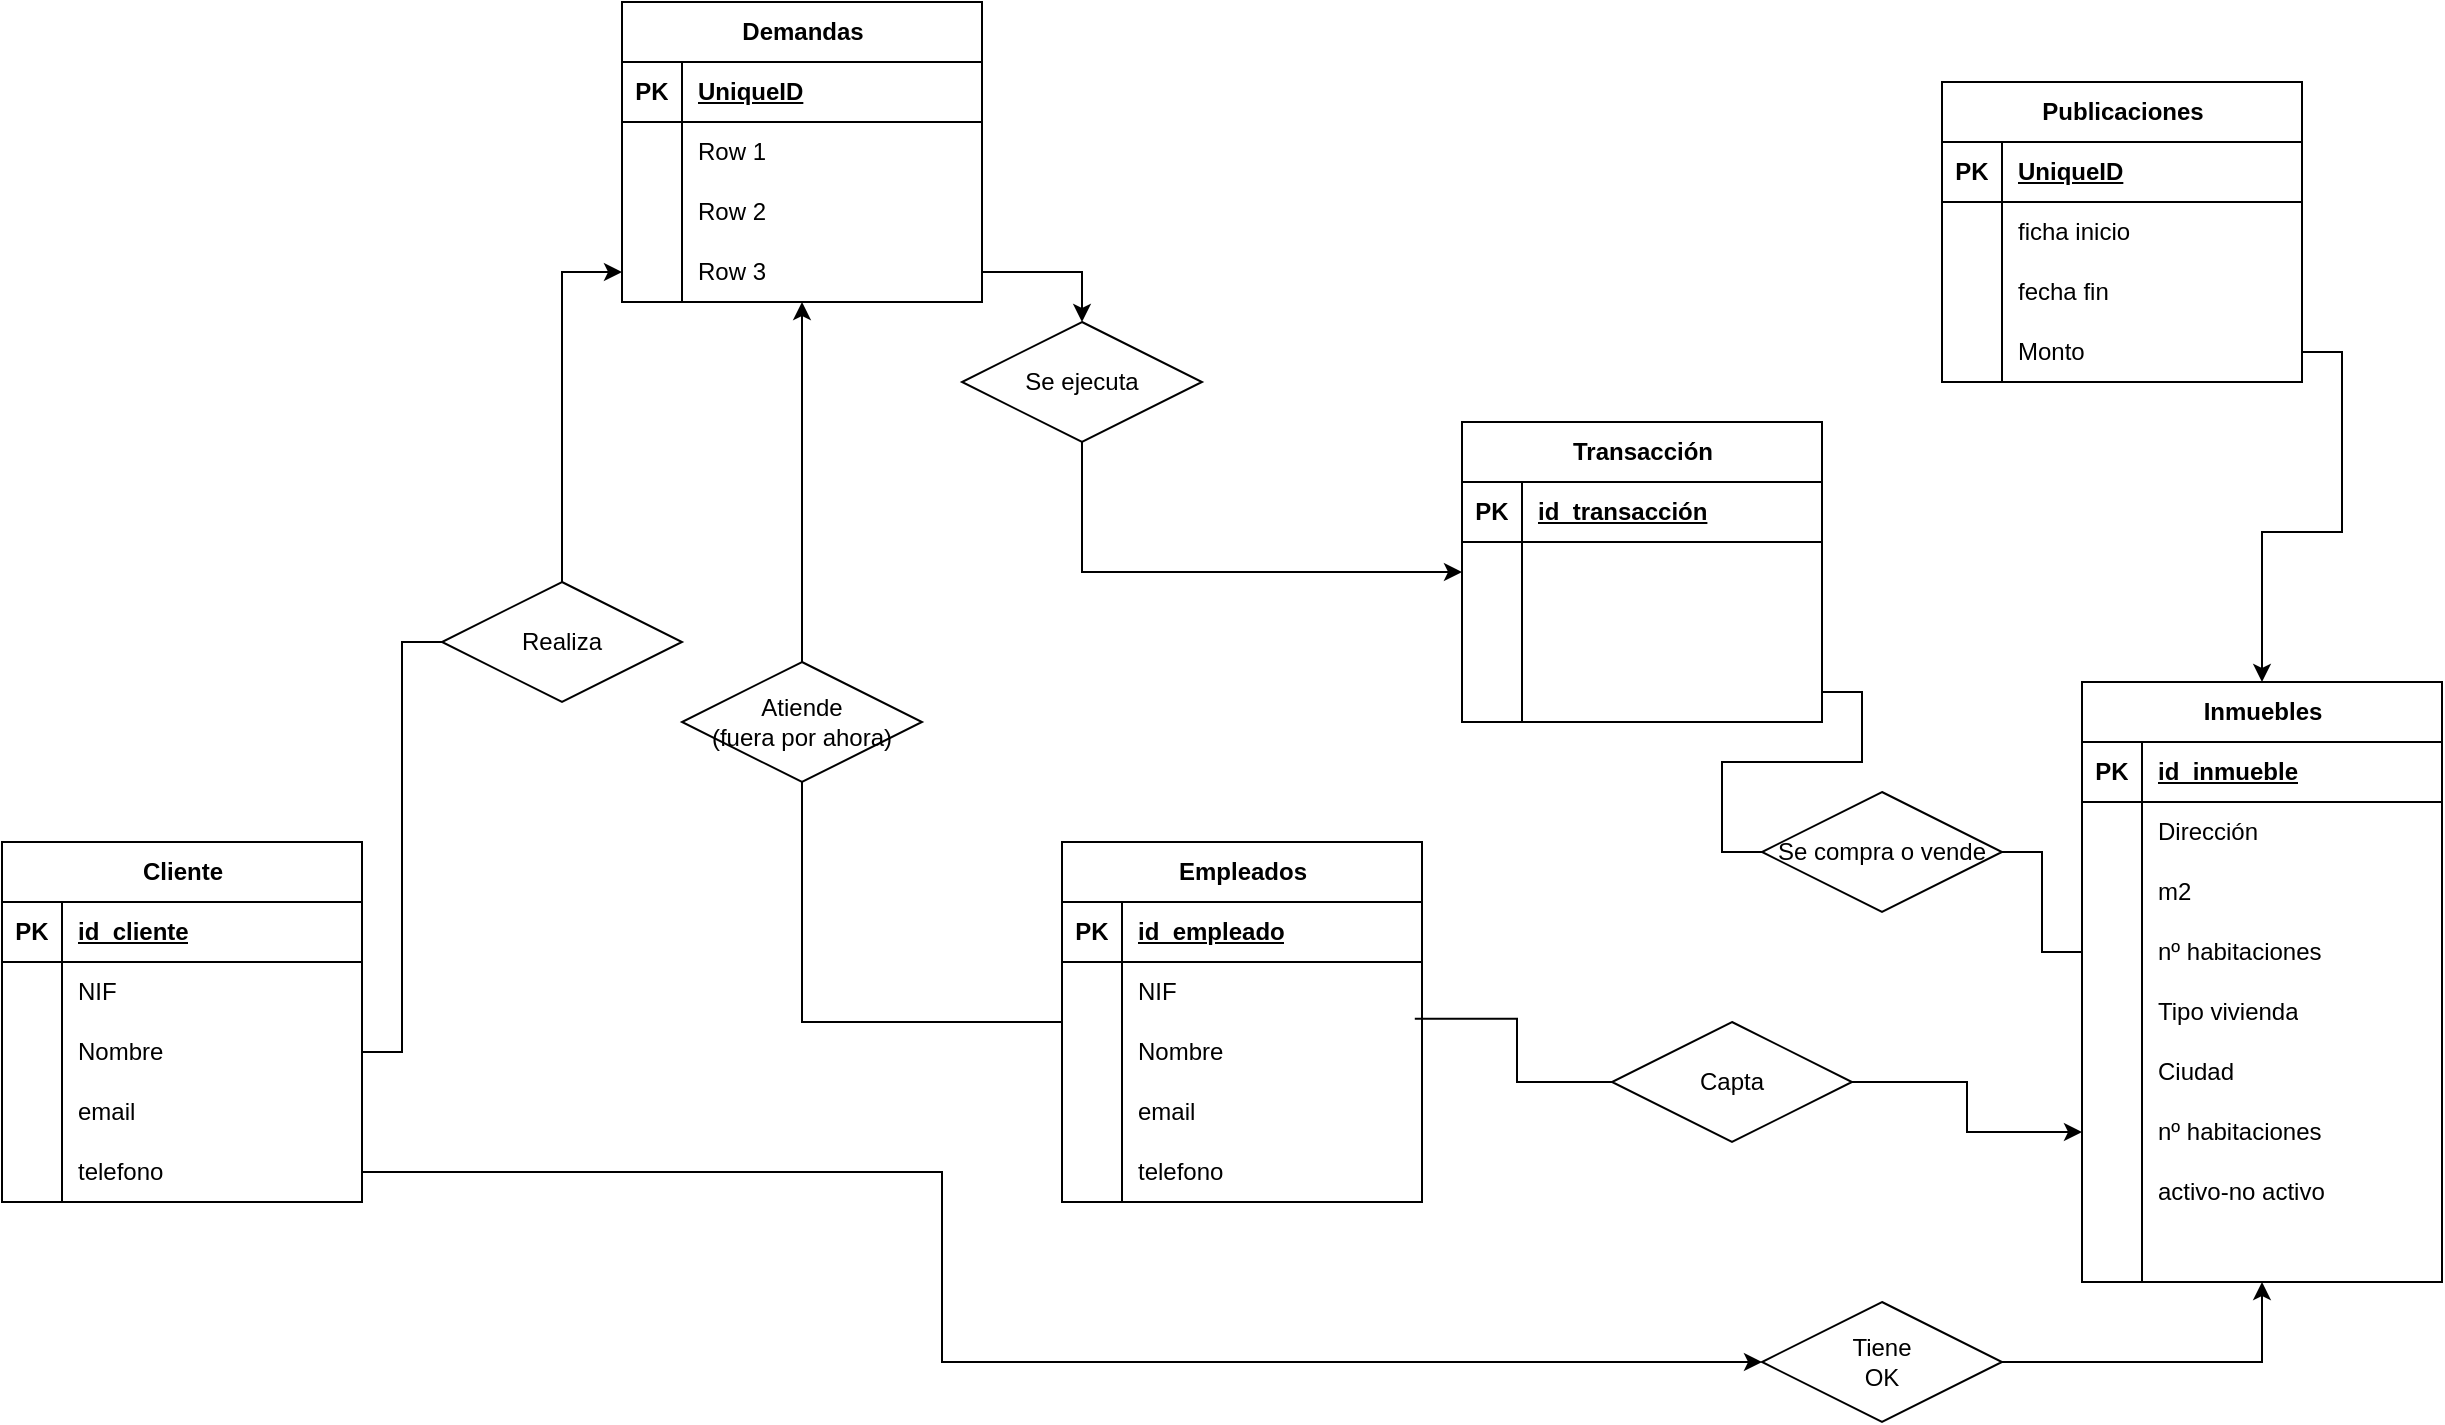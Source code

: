 <mxfile version="22.1.8" type="device">
  <diagram id="R2lEEEUBdFMjLlhIrx00" name="Page-1">
    <mxGraphModel dx="2350" dy="1909" grid="1" gridSize="10" guides="1" tooltips="1" connect="1" arrows="1" fold="1" page="1" pageScale="1" pageWidth="850" pageHeight="1100" math="0" shadow="0" extFonts="Permanent Marker^https://fonts.googleapis.com/css?family=Permanent+Marker">
      <root>
        <mxCell id="0" />
        <mxCell id="1" parent="0" />
        <mxCell id="Mv4n6Rl_qBrYJhdBC8Sk-6" value="Cliente" style="shape=table;startSize=30;container=1;collapsible=1;childLayout=tableLayout;fixedRows=1;rowLines=0;fontStyle=1;align=center;resizeLast=1;html=1;" parent="1" vertex="1">
          <mxGeometry x="-380" y="170" width="180" height="180" as="geometry" />
        </mxCell>
        <mxCell id="Mv4n6Rl_qBrYJhdBC8Sk-7" value="" style="shape=tableRow;horizontal=0;startSize=0;swimlaneHead=0;swimlaneBody=0;fillColor=none;collapsible=0;dropTarget=0;points=[[0,0.5],[1,0.5]];portConstraint=eastwest;top=0;left=0;right=0;bottom=1;" parent="Mv4n6Rl_qBrYJhdBC8Sk-6" vertex="1">
          <mxGeometry y="30" width="180" height="30" as="geometry" />
        </mxCell>
        <mxCell id="Mv4n6Rl_qBrYJhdBC8Sk-8" value="PK" style="shape=partialRectangle;connectable=0;fillColor=none;top=0;left=0;bottom=0;right=0;fontStyle=1;overflow=hidden;whiteSpace=wrap;html=1;" parent="Mv4n6Rl_qBrYJhdBC8Sk-7" vertex="1">
          <mxGeometry width="30" height="30" as="geometry">
            <mxRectangle width="30" height="30" as="alternateBounds" />
          </mxGeometry>
        </mxCell>
        <mxCell id="Mv4n6Rl_qBrYJhdBC8Sk-9" value="id_cliente" style="shape=partialRectangle;connectable=0;fillColor=none;top=0;left=0;bottom=0;right=0;align=left;spacingLeft=6;fontStyle=5;overflow=hidden;whiteSpace=wrap;html=1;" parent="Mv4n6Rl_qBrYJhdBC8Sk-7" vertex="1">
          <mxGeometry x="30" width="150" height="30" as="geometry">
            <mxRectangle width="150" height="30" as="alternateBounds" />
          </mxGeometry>
        </mxCell>
        <mxCell id="Mv4n6Rl_qBrYJhdBC8Sk-10" value="" style="shape=tableRow;horizontal=0;startSize=0;swimlaneHead=0;swimlaneBody=0;fillColor=none;collapsible=0;dropTarget=0;points=[[0,0.5],[1,0.5]];portConstraint=eastwest;top=0;left=0;right=0;bottom=0;" parent="Mv4n6Rl_qBrYJhdBC8Sk-6" vertex="1">
          <mxGeometry y="60" width="180" height="30" as="geometry" />
        </mxCell>
        <mxCell id="Mv4n6Rl_qBrYJhdBC8Sk-11" value="" style="shape=partialRectangle;connectable=0;fillColor=none;top=0;left=0;bottom=0;right=0;editable=1;overflow=hidden;whiteSpace=wrap;html=1;" parent="Mv4n6Rl_qBrYJhdBC8Sk-10" vertex="1">
          <mxGeometry width="30" height="30" as="geometry">
            <mxRectangle width="30" height="30" as="alternateBounds" />
          </mxGeometry>
        </mxCell>
        <mxCell id="Mv4n6Rl_qBrYJhdBC8Sk-12" value="NIF" style="shape=partialRectangle;connectable=0;fillColor=none;top=0;left=0;bottom=0;right=0;align=left;spacingLeft=6;overflow=hidden;whiteSpace=wrap;html=1;" parent="Mv4n6Rl_qBrYJhdBC8Sk-10" vertex="1">
          <mxGeometry x="30" width="150" height="30" as="geometry">
            <mxRectangle width="150" height="30" as="alternateBounds" />
          </mxGeometry>
        </mxCell>
        <mxCell id="Mv4n6Rl_qBrYJhdBC8Sk-13" value="" style="shape=tableRow;horizontal=0;startSize=0;swimlaneHead=0;swimlaneBody=0;fillColor=none;collapsible=0;dropTarget=0;points=[[0,0.5],[1,0.5]];portConstraint=eastwest;top=0;left=0;right=0;bottom=0;" parent="Mv4n6Rl_qBrYJhdBC8Sk-6" vertex="1">
          <mxGeometry y="90" width="180" height="30" as="geometry" />
        </mxCell>
        <mxCell id="Mv4n6Rl_qBrYJhdBC8Sk-14" value="" style="shape=partialRectangle;connectable=0;fillColor=none;top=0;left=0;bottom=0;right=0;editable=1;overflow=hidden;whiteSpace=wrap;html=1;" parent="Mv4n6Rl_qBrYJhdBC8Sk-13" vertex="1">
          <mxGeometry width="30" height="30" as="geometry">
            <mxRectangle width="30" height="30" as="alternateBounds" />
          </mxGeometry>
        </mxCell>
        <mxCell id="Mv4n6Rl_qBrYJhdBC8Sk-15" value="Nombre" style="shape=partialRectangle;connectable=0;fillColor=none;top=0;left=0;bottom=0;right=0;align=left;spacingLeft=6;overflow=hidden;whiteSpace=wrap;html=1;" parent="Mv4n6Rl_qBrYJhdBC8Sk-13" vertex="1">
          <mxGeometry x="30" width="150" height="30" as="geometry">
            <mxRectangle width="150" height="30" as="alternateBounds" />
          </mxGeometry>
        </mxCell>
        <mxCell id="Mv4n6Rl_qBrYJhdBC8Sk-16" value="" style="shape=tableRow;horizontal=0;startSize=0;swimlaneHead=0;swimlaneBody=0;fillColor=none;collapsible=0;dropTarget=0;points=[[0,0.5],[1,0.5]];portConstraint=eastwest;top=0;left=0;right=0;bottom=0;" parent="Mv4n6Rl_qBrYJhdBC8Sk-6" vertex="1">
          <mxGeometry y="120" width="180" height="30" as="geometry" />
        </mxCell>
        <mxCell id="Mv4n6Rl_qBrYJhdBC8Sk-17" value="" style="shape=partialRectangle;connectable=0;fillColor=none;top=0;left=0;bottom=0;right=0;editable=1;overflow=hidden;whiteSpace=wrap;html=1;" parent="Mv4n6Rl_qBrYJhdBC8Sk-16" vertex="1">
          <mxGeometry width="30" height="30" as="geometry">
            <mxRectangle width="30" height="30" as="alternateBounds" />
          </mxGeometry>
        </mxCell>
        <mxCell id="Mv4n6Rl_qBrYJhdBC8Sk-18" value="email" style="shape=partialRectangle;connectable=0;fillColor=none;top=0;left=0;bottom=0;right=0;align=left;spacingLeft=6;overflow=hidden;whiteSpace=wrap;html=1;" parent="Mv4n6Rl_qBrYJhdBC8Sk-16" vertex="1">
          <mxGeometry x="30" width="150" height="30" as="geometry">
            <mxRectangle width="150" height="30" as="alternateBounds" />
          </mxGeometry>
        </mxCell>
        <mxCell id="Mv4n6Rl_qBrYJhdBC8Sk-67" value="" style="shape=tableRow;horizontal=0;startSize=0;swimlaneHead=0;swimlaneBody=0;fillColor=none;collapsible=0;dropTarget=0;points=[[0,0.5],[1,0.5]];portConstraint=eastwest;top=0;left=0;right=0;bottom=0;" parent="Mv4n6Rl_qBrYJhdBC8Sk-6" vertex="1">
          <mxGeometry y="150" width="180" height="30" as="geometry" />
        </mxCell>
        <mxCell id="Mv4n6Rl_qBrYJhdBC8Sk-68" value="" style="shape=partialRectangle;connectable=0;fillColor=none;top=0;left=0;bottom=0;right=0;editable=1;overflow=hidden;whiteSpace=wrap;html=1;" parent="Mv4n6Rl_qBrYJhdBC8Sk-67" vertex="1">
          <mxGeometry width="30" height="30" as="geometry">
            <mxRectangle width="30" height="30" as="alternateBounds" />
          </mxGeometry>
        </mxCell>
        <mxCell id="Mv4n6Rl_qBrYJhdBC8Sk-69" value="telefono" style="shape=partialRectangle;connectable=0;fillColor=none;top=0;left=0;bottom=0;right=0;align=left;spacingLeft=6;overflow=hidden;whiteSpace=wrap;html=1;" parent="Mv4n6Rl_qBrYJhdBC8Sk-67" vertex="1">
          <mxGeometry x="30" width="150" height="30" as="geometry">
            <mxRectangle width="150" height="30" as="alternateBounds" />
          </mxGeometry>
        </mxCell>
        <mxCell id="Mv4n6Rl_qBrYJhdBC8Sk-19" value="Inmuebles" style="shape=table;startSize=30;container=1;collapsible=1;childLayout=tableLayout;fixedRows=1;rowLines=0;fontStyle=1;align=center;resizeLast=1;html=1;" parent="1" vertex="1">
          <mxGeometry x="660" y="90" width="180" height="300" as="geometry" />
        </mxCell>
        <mxCell id="Mv4n6Rl_qBrYJhdBC8Sk-20" value="" style="shape=tableRow;horizontal=0;startSize=0;swimlaneHead=0;swimlaneBody=0;fillColor=none;collapsible=0;dropTarget=0;points=[[0,0.5],[1,0.5]];portConstraint=eastwest;top=0;left=0;right=0;bottom=1;" parent="Mv4n6Rl_qBrYJhdBC8Sk-19" vertex="1">
          <mxGeometry y="30" width="180" height="30" as="geometry" />
        </mxCell>
        <mxCell id="Mv4n6Rl_qBrYJhdBC8Sk-21" value="PK" style="shape=partialRectangle;connectable=0;fillColor=none;top=0;left=0;bottom=0;right=0;fontStyle=1;overflow=hidden;whiteSpace=wrap;html=1;" parent="Mv4n6Rl_qBrYJhdBC8Sk-20" vertex="1">
          <mxGeometry width="30" height="30" as="geometry">
            <mxRectangle width="30" height="30" as="alternateBounds" />
          </mxGeometry>
        </mxCell>
        <mxCell id="Mv4n6Rl_qBrYJhdBC8Sk-22" value="id_inmueble" style="shape=partialRectangle;connectable=0;fillColor=none;top=0;left=0;bottom=0;right=0;align=left;spacingLeft=6;fontStyle=5;overflow=hidden;whiteSpace=wrap;html=1;" parent="Mv4n6Rl_qBrYJhdBC8Sk-20" vertex="1">
          <mxGeometry x="30" width="150" height="30" as="geometry">
            <mxRectangle width="150" height="30" as="alternateBounds" />
          </mxGeometry>
        </mxCell>
        <mxCell id="Mv4n6Rl_qBrYJhdBC8Sk-23" value="" style="shape=tableRow;horizontal=0;startSize=0;swimlaneHead=0;swimlaneBody=0;fillColor=none;collapsible=0;dropTarget=0;points=[[0,0.5],[1,0.5]];portConstraint=eastwest;top=0;left=0;right=0;bottom=0;" parent="Mv4n6Rl_qBrYJhdBC8Sk-19" vertex="1">
          <mxGeometry y="60" width="180" height="30" as="geometry" />
        </mxCell>
        <mxCell id="Mv4n6Rl_qBrYJhdBC8Sk-24" value="" style="shape=partialRectangle;connectable=0;fillColor=none;top=0;left=0;bottom=0;right=0;editable=1;overflow=hidden;whiteSpace=wrap;html=1;" parent="Mv4n6Rl_qBrYJhdBC8Sk-23" vertex="1">
          <mxGeometry width="30" height="30" as="geometry">
            <mxRectangle width="30" height="30" as="alternateBounds" />
          </mxGeometry>
        </mxCell>
        <mxCell id="Mv4n6Rl_qBrYJhdBC8Sk-25" value="Dirección" style="shape=partialRectangle;connectable=0;fillColor=none;top=0;left=0;bottom=0;right=0;align=left;spacingLeft=6;overflow=hidden;whiteSpace=wrap;html=1;" parent="Mv4n6Rl_qBrYJhdBC8Sk-23" vertex="1">
          <mxGeometry x="30" width="150" height="30" as="geometry">
            <mxRectangle width="150" height="30" as="alternateBounds" />
          </mxGeometry>
        </mxCell>
        <mxCell id="Mv4n6Rl_qBrYJhdBC8Sk-26" value="" style="shape=tableRow;horizontal=0;startSize=0;swimlaneHead=0;swimlaneBody=0;fillColor=none;collapsible=0;dropTarget=0;points=[[0,0.5],[1,0.5]];portConstraint=eastwest;top=0;left=0;right=0;bottom=0;" parent="Mv4n6Rl_qBrYJhdBC8Sk-19" vertex="1">
          <mxGeometry y="90" width="180" height="30" as="geometry" />
        </mxCell>
        <mxCell id="Mv4n6Rl_qBrYJhdBC8Sk-27" value="" style="shape=partialRectangle;connectable=0;fillColor=none;top=0;left=0;bottom=0;right=0;editable=1;overflow=hidden;whiteSpace=wrap;html=1;" parent="Mv4n6Rl_qBrYJhdBC8Sk-26" vertex="1">
          <mxGeometry width="30" height="30" as="geometry">
            <mxRectangle width="30" height="30" as="alternateBounds" />
          </mxGeometry>
        </mxCell>
        <mxCell id="Mv4n6Rl_qBrYJhdBC8Sk-28" value="m2" style="shape=partialRectangle;connectable=0;fillColor=none;top=0;left=0;bottom=0;right=0;align=left;spacingLeft=6;overflow=hidden;whiteSpace=wrap;html=1;" parent="Mv4n6Rl_qBrYJhdBC8Sk-26" vertex="1">
          <mxGeometry x="30" width="150" height="30" as="geometry">
            <mxRectangle width="150" height="30" as="alternateBounds" />
          </mxGeometry>
        </mxCell>
        <mxCell id="Mv4n6Rl_qBrYJhdBC8Sk-29" value="" style="shape=tableRow;horizontal=0;startSize=0;swimlaneHead=0;swimlaneBody=0;fillColor=none;collapsible=0;dropTarget=0;points=[[0,0.5],[1,0.5]];portConstraint=eastwest;top=0;left=0;right=0;bottom=0;" parent="Mv4n6Rl_qBrYJhdBC8Sk-19" vertex="1">
          <mxGeometry y="120" width="180" height="30" as="geometry" />
        </mxCell>
        <mxCell id="Mv4n6Rl_qBrYJhdBC8Sk-30" value="" style="shape=partialRectangle;connectable=0;fillColor=none;top=0;left=0;bottom=0;right=0;editable=1;overflow=hidden;whiteSpace=wrap;html=1;" parent="Mv4n6Rl_qBrYJhdBC8Sk-29" vertex="1">
          <mxGeometry width="30" height="30" as="geometry">
            <mxRectangle width="30" height="30" as="alternateBounds" />
          </mxGeometry>
        </mxCell>
        <mxCell id="Mv4n6Rl_qBrYJhdBC8Sk-31" value="nº habitaciones" style="shape=partialRectangle;connectable=0;fillColor=none;top=0;left=0;bottom=0;right=0;align=left;spacingLeft=6;overflow=hidden;whiteSpace=wrap;html=1;" parent="Mv4n6Rl_qBrYJhdBC8Sk-29" vertex="1">
          <mxGeometry x="30" width="150" height="30" as="geometry">
            <mxRectangle width="150" height="30" as="alternateBounds" />
          </mxGeometry>
        </mxCell>
        <mxCell id="Mv4n6Rl_qBrYJhdBC8Sk-166" value="" style="shape=tableRow;horizontal=0;startSize=0;swimlaneHead=0;swimlaneBody=0;fillColor=none;collapsible=0;dropTarget=0;points=[[0,0.5],[1,0.5]];portConstraint=eastwest;top=0;left=0;right=0;bottom=0;" parent="Mv4n6Rl_qBrYJhdBC8Sk-19" vertex="1">
          <mxGeometry y="150" width="180" height="30" as="geometry" />
        </mxCell>
        <mxCell id="Mv4n6Rl_qBrYJhdBC8Sk-167" value="" style="shape=partialRectangle;connectable=0;fillColor=none;top=0;left=0;bottom=0;right=0;editable=1;overflow=hidden;whiteSpace=wrap;html=1;" parent="Mv4n6Rl_qBrYJhdBC8Sk-166" vertex="1">
          <mxGeometry width="30" height="30" as="geometry">
            <mxRectangle width="30" height="30" as="alternateBounds" />
          </mxGeometry>
        </mxCell>
        <mxCell id="Mv4n6Rl_qBrYJhdBC8Sk-168" value="Tipo vivienda" style="shape=partialRectangle;connectable=0;fillColor=none;top=0;left=0;bottom=0;right=0;align=left;spacingLeft=6;overflow=hidden;whiteSpace=wrap;html=1;" parent="Mv4n6Rl_qBrYJhdBC8Sk-166" vertex="1">
          <mxGeometry x="30" width="150" height="30" as="geometry">
            <mxRectangle width="150" height="30" as="alternateBounds" />
          </mxGeometry>
        </mxCell>
        <mxCell id="Mv4n6Rl_qBrYJhdBC8Sk-169" value="" style="shape=tableRow;horizontal=0;startSize=0;swimlaneHead=0;swimlaneBody=0;fillColor=none;collapsible=0;dropTarget=0;points=[[0,0.5],[1,0.5]];portConstraint=eastwest;top=0;left=0;right=0;bottom=0;" parent="Mv4n6Rl_qBrYJhdBC8Sk-19" vertex="1">
          <mxGeometry y="180" width="180" height="30" as="geometry" />
        </mxCell>
        <mxCell id="Mv4n6Rl_qBrYJhdBC8Sk-170" value="" style="shape=partialRectangle;connectable=0;fillColor=none;top=0;left=0;bottom=0;right=0;editable=1;overflow=hidden;whiteSpace=wrap;html=1;" parent="Mv4n6Rl_qBrYJhdBC8Sk-169" vertex="1">
          <mxGeometry width="30" height="30" as="geometry">
            <mxRectangle width="30" height="30" as="alternateBounds" />
          </mxGeometry>
        </mxCell>
        <mxCell id="Mv4n6Rl_qBrYJhdBC8Sk-171" value="Ciudad" style="shape=partialRectangle;connectable=0;fillColor=none;top=0;left=0;bottom=0;right=0;align=left;spacingLeft=6;overflow=hidden;whiteSpace=wrap;html=1;" parent="Mv4n6Rl_qBrYJhdBC8Sk-169" vertex="1">
          <mxGeometry x="30" width="150" height="30" as="geometry">
            <mxRectangle width="150" height="30" as="alternateBounds" />
          </mxGeometry>
        </mxCell>
        <mxCell id="Mv4n6Rl_qBrYJhdBC8Sk-172" value="" style="shape=tableRow;horizontal=0;startSize=0;swimlaneHead=0;swimlaneBody=0;fillColor=none;collapsible=0;dropTarget=0;points=[[0,0.5],[1,0.5]];portConstraint=eastwest;top=0;left=0;right=0;bottom=0;" parent="Mv4n6Rl_qBrYJhdBC8Sk-19" vertex="1">
          <mxGeometry y="210" width="180" height="30" as="geometry" />
        </mxCell>
        <mxCell id="Mv4n6Rl_qBrYJhdBC8Sk-173" value="" style="shape=partialRectangle;connectable=0;fillColor=none;top=0;left=0;bottom=0;right=0;editable=1;overflow=hidden;whiteSpace=wrap;html=1;" parent="Mv4n6Rl_qBrYJhdBC8Sk-172" vertex="1">
          <mxGeometry width="30" height="30" as="geometry">
            <mxRectangle width="30" height="30" as="alternateBounds" />
          </mxGeometry>
        </mxCell>
        <mxCell id="Mv4n6Rl_qBrYJhdBC8Sk-174" value="nº habitaciones" style="shape=partialRectangle;connectable=0;fillColor=none;top=0;left=0;bottom=0;right=0;align=left;spacingLeft=6;overflow=hidden;whiteSpace=wrap;html=1;" parent="Mv4n6Rl_qBrYJhdBC8Sk-172" vertex="1">
          <mxGeometry x="30" width="150" height="30" as="geometry">
            <mxRectangle width="150" height="30" as="alternateBounds" />
          </mxGeometry>
        </mxCell>
        <mxCell id="Mv4n6Rl_qBrYJhdBC8Sk-175" value="" style="shape=tableRow;horizontal=0;startSize=0;swimlaneHead=0;swimlaneBody=0;fillColor=none;collapsible=0;dropTarget=0;points=[[0,0.5],[1,0.5]];portConstraint=eastwest;top=0;left=0;right=0;bottom=0;" parent="Mv4n6Rl_qBrYJhdBC8Sk-19" vertex="1">
          <mxGeometry y="240" width="180" height="30" as="geometry" />
        </mxCell>
        <mxCell id="Mv4n6Rl_qBrYJhdBC8Sk-176" value="" style="shape=partialRectangle;connectable=0;fillColor=none;top=0;left=0;bottom=0;right=0;editable=1;overflow=hidden;whiteSpace=wrap;html=1;" parent="Mv4n6Rl_qBrYJhdBC8Sk-175" vertex="1">
          <mxGeometry width="30" height="30" as="geometry">
            <mxRectangle width="30" height="30" as="alternateBounds" />
          </mxGeometry>
        </mxCell>
        <mxCell id="Mv4n6Rl_qBrYJhdBC8Sk-177" value="activo-no activo" style="shape=partialRectangle;connectable=0;fillColor=none;top=0;left=0;bottom=0;right=0;align=left;spacingLeft=6;overflow=hidden;whiteSpace=wrap;html=1;" parent="Mv4n6Rl_qBrYJhdBC8Sk-175" vertex="1">
          <mxGeometry x="30" width="150" height="30" as="geometry">
            <mxRectangle width="150" height="30" as="alternateBounds" />
          </mxGeometry>
        </mxCell>
        <mxCell id="Mv4n6Rl_qBrYJhdBC8Sk-178" value="" style="shape=tableRow;horizontal=0;startSize=0;swimlaneHead=0;swimlaneBody=0;fillColor=none;collapsible=0;dropTarget=0;points=[[0,0.5],[1,0.5]];portConstraint=eastwest;top=0;left=0;right=0;bottom=0;" parent="Mv4n6Rl_qBrYJhdBC8Sk-19" vertex="1">
          <mxGeometry y="270" width="180" height="30" as="geometry" />
        </mxCell>
        <mxCell id="Mv4n6Rl_qBrYJhdBC8Sk-179" value="" style="shape=partialRectangle;connectable=0;fillColor=none;top=0;left=0;bottom=0;right=0;editable=1;overflow=hidden;whiteSpace=wrap;html=1;" parent="Mv4n6Rl_qBrYJhdBC8Sk-178" vertex="1">
          <mxGeometry width="30" height="30" as="geometry">
            <mxRectangle width="30" height="30" as="alternateBounds" />
          </mxGeometry>
        </mxCell>
        <mxCell id="Mv4n6Rl_qBrYJhdBC8Sk-180" value="" style="shape=partialRectangle;connectable=0;fillColor=none;top=0;left=0;bottom=0;right=0;align=left;spacingLeft=6;overflow=hidden;whiteSpace=wrap;html=1;" parent="Mv4n6Rl_qBrYJhdBC8Sk-178" vertex="1">
          <mxGeometry x="30" width="150" height="30" as="geometry">
            <mxRectangle width="150" height="30" as="alternateBounds" />
          </mxGeometry>
        </mxCell>
        <mxCell id="VJwlIWj3TgSPqvQO2JmT-35" style="edgeStyle=orthogonalEdgeStyle;rounded=0;orthogonalLoop=1;jettySize=auto;html=1;" edge="1" parent="1" source="VJwlIWj3TgSPqvQO2JmT-36" target="VJwlIWj3TgSPqvQO2JmT-13">
          <mxGeometry relative="1" as="geometry" />
        </mxCell>
        <mxCell id="Mv4n6Rl_qBrYJhdBC8Sk-33" value="Empleados" style="shape=table;startSize=30;container=1;collapsible=1;childLayout=tableLayout;fixedRows=1;rowLines=0;fontStyle=1;align=center;resizeLast=1;html=1;" parent="1" vertex="1">
          <mxGeometry x="150" y="170" width="180" height="180" as="geometry" />
        </mxCell>
        <mxCell id="Mv4n6Rl_qBrYJhdBC8Sk-34" value="" style="shape=tableRow;horizontal=0;startSize=0;swimlaneHead=0;swimlaneBody=0;fillColor=none;collapsible=0;dropTarget=0;points=[[0,0.5],[1,0.5]];portConstraint=eastwest;top=0;left=0;right=0;bottom=1;" parent="Mv4n6Rl_qBrYJhdBC8Sk-33" vertex="1">
          <mxGeometry y="30" width="180" height="30" as="geometry" />
        </mxCell>
        <mxCell id="Mv4n6Rl_qBrYJhdBC8Sk-35" value="PK" style="shape=partialRectangle;connectable=0;fillColor=none;top=0;left=0;bottom=0;right=0;fontStyle=1;overflow=hidden;whiteSpace=wrap;html=1;" parent="Mv4n6Rl_qBrYJhdBC8Sk-34" vertex="1">
          <mxGeometry width="30" height="30" as="geometry">
            <mxRectangle width="30" height="30" as="alternateBounds" />
          </mxGeometry>
        </mxCell>
        <mxCell id="Mv4n6Rl_qBrYJhdBC8Sk-36" value="id_empleado" style="shape=partialRectangle;connectable=0;fillColor=none;top=0;left=0;bottom=0;right=0;align=left;spacingLeft=6;fontStyle=5;overflow=hidden;whiteSpace=wrap;html=1;" parent="Mv4n6Rl_qBrYJhdBC8Sk-34" vertex="1">
          <mxGeometry x="30" width="150" height="30" as="geometry">
            <mxRectangle width="150" height="30" as="alternateBounds" />
          </mxGeometry>
        </mxCell>
        <mxCell id="Mv4n6Rl_qBrYJhdBC8Sk-37" value="" style="shape=tableRow;horizontal=0;startSize=0;swimlaneHead=0;swimlaneBody=0;fillColor=none;collapsible=0;dropTarget=0;points=[[0,0.5],[1,0.5]];portConstraint=eastwest;top=0;left=0;right=0;bottom=0;" parent="Mv4n6Rl_qBrYJhdBC8Sk-33" vertex="1">
          <mxGeometry y="60" width="180" height="30" as="geometry" />
        </mxCell>
        <mxCell id="Mv4n6Rl_qBrYJhdBC8Sk-38" value="" style="shape=partialRectangle;connectable=0;fillColor=none;top=0;left=0;bottom=0;right=0;editable=1;overflow=hidden;whiteSpace=wrap;html=1;" parent="Mv4n6Rl_qBrYJhdBC8Sk-37" vertex="1">
          <mxGeometry width="30" height="30" as="geometry">
            <mxRectangle width="30" height="30" as="alternateBounds" />
          </mxGeometry>
        </mxCell>
        <mxCell id="Mv4n6Rl_qBrYJhdBC8Sk-39" value="NIF" style="shape=partialRectangle;connectable=0;fillColor=none;top=0;left=0;bottom=0;right=0;align=left;spacingLeft=6;overflow=hidden;whiteSpace=wrap;html=1;" parent="Mv4n6Rl_qBrYJhdBC8Sk-37" vertex="1">
          <mxGeometry x="30" width="150" height="30" as="geometry">
            <mxRectangle width="150" height="30" as="alternateBounds" />
          </mxGeometry>
        </mxCell>
        <mxCell id="Mv4n6Rl_qBrYJhdBC8Sk-40" value="" style="shape=tableRow;horizontal=0;startSize=0;swimlaneHead=0;swimlaneBody=0;fillColor=none;collapsible=0;dropTarget=0;points=[[0,0.5],[1,0.5]];portConstraint=eastwest;top=0;left=0;right=0;bottom=0;" parent="Mv4n6Rl_qBrYJhdBC8Sk-33" vertex="1">
          <mxGeometry y="90" width="180" height="30" as="geometry" />
        </mxCell>
        <mxCell id="Mv4n6Rl_qBrYJhdBC8Sk-41" value="" style="shape=partialRectangle;connectable=0;fillColor=none;top=0;left=0;bottom=0;right=0;editable=1;overflow=hidden;whiteSpace=wrap;html=1;" parent="Mv4n6Rl_qBrYJhdBC8Sk-40" vertex="1">
          <mxGeometry width="30" height="30" as="geometry">
            <mxRectangle width="30" height="30" as="alternateBounds" />
          </mxGeometry>
        </mxCell>
        <mxCell id="Mv4n6Rl_qBrYJhdBC8Sk-42" value="Nombre" style="shape=partialRectangle;connectable=0;fillColor=none;top=0;left=0;bottom=0;right=0;align=left;spacingLeft=6;overflow=hidden;whiteSpace=wrap;html=1;" parent="Mv4n6Rl_qBrYJhdBC8Sk-40" vertex="1">
          <mxGeometry x="30" width="150" height="30" as="geometry">
            <mxRectangle width="150" height="30" as="alternateBounds" />
          </mxGeometry>
        </mxCell>
        <mxCell id="Mv4n6Rl_qBrYJhdBC8Sk-43" value="" style="shape=tableRow;horizontal=0;startSize=0;swimlaneHead=0;swimlaneBody=0;fillColor=none;collapsible=0;dropTarget=0;points=[[0,0.5],[1,0.5]];portConstraint=eastwest;top=0;left=0;right=0;bottom=0;" parent="Mv4n6Rl_qBrYJhdBC8Sk-33" vertex="1">
          <mxGeometry y="120" width="180" height="30" as="geometry" />
        </mxCell>
        <mxCell id="Mv4n6Rl_qBrYJhdBC8Sk-44" value="" style="shape=partialRectangle;connectable=0;fillColor=none;top=0;left=0;bottom=0;right=0;editable=1;overflow=hidden;whiteSpace=wrap;html=1;" parent="Mv4n6Rl_qBrYJhdBC8Sk-43" vertex="1">
          <mxGeometry width="30" height="30" as="geometry">
            <mxRectangle width="30" height="30" as="alternateBounds" />
          </mxGeometry>
        </mxCell>
        <mxCell id="Mv4n6Rl_qBrYJhdBC8Sk-45" value="email" style="shape=partialRectangle;connectable=0;fillColor=none;top=0;left=0;bottom=0;right=0;align=left;spacingLeft=6;overflow=hidden;whiteSpace=wrap;html=1;" parent="Mv4n6Rl_qBrYJhdBC8Sk-43" vertex="1">
          <mxGeometry x="30" width="150" height="30" as="geometry">
            <mxRectangle width="150" height="30" as="alternateBounds" />
          </mxGeometry>
        </mxCell>
        <mxCell id="Mv4n6Rl_qBrYJhdBC8Sk-70" value="" style="shape=tableRow;horizontal=0;startSize=0;swimlaneHead=0;swimlaneBody=0;fillColor=none;collapsible=0;dropTarget=0;points=[[0,0.5],[1,0.5]];portConstraint=eastwest;top=0;left=0;right=0;bottom=0;" parent="Mv4n6Rl_qBrYJhdBC8Sk-33" vertex="1">
          <mxGeometry y="150" width="180" height="30" as="geometry" />
        </mxCell>
        <mxCell id="Mv4n6Rl_qBrYJhdBC8Sk-71" value="" style="shape=partialRectangle;connectable=0;fillColor=none;top=0;left=0;bottom=0;right=0;editable=1;overflow=hidden;whiteSpace=wrap;html=1;" parent="Mv4n6Rl_qBrYJhdBC8Sk-70" vertex="1">
          <mxGeometry width="30" height="30" as="geometry">
            <mxRectangle width="30" height="30" as="alternateBounds" />
          </mxGeometry>
        </mxCell>
        <mxCell id="Mv4n6Rl_qBrYJhdBC8Sk-72" value="telefono" style="shape=partialRectangle;connectable=0;fillColor=none;top=0;left=0;bottom=0;right=0;align=left;spacingLeft=6;overflow=hidden;whiteSpace=wrap;html=1;" parent="Mv4n6Rl_qBrYJhdBC8Sk-70" vertex="1">
          <mxGeometry x="30" width="150" height="30" as="geometry">
            <mxRectangle width="150" height="30" as="alternateBounds" />
          </mxGeometry>
        </mxCell>
        <mxCell id="Mv4n6Rl_qBrYJhdBC8Sk-51" style="edgeStyle=orthogonalEdgeStyle;rounded=0;orthogonalLoop=1;jettySize=auto;html=1;entryX=0;entryY=0.5;entryDx=0;entryDy=0;endArrow=none;endFill=0;exitX=1;exitY=0.5;exitDx=0;exitDy=0;" parent="1" source="Mv4n6Rl_qBrYJhdBC8Sk-141" target="Mv4n6Rl_qBrYJhdBC8Sk-29" edge="1">
          <mxGeometry relative="1" as="geometry">
            <mxPoint x="489.941" y="180.059" as="sourcePoint" />
          </mxGeometry>
        </mxCell>
        <mxCell id="Mv4n6Rl_qBrYJhdBC8Sk-106" value="Transacción" style="shape=table;startSize=30;container=1;collapsible=1;childLayout=tableLayout;fixedRows=1;rowLines=0;fontStyle=1;align=center;resizeLast=1;html=1;strokeColor=default;verticalAlign=middle;fontFamily=Helvetica;fontSize=12;fontColor=default;fillColor=default;" parent="1" vertex="1">
          <mxGeometry x="350" y="-40" width="180" height="150" as="geometry" />
        </mxCell>
        <mxCell id="Mv4n6Rl_qBrYJhdBC8Sk-107" value="" style="shape=tableRow;horizontal=0;startSize=0;swimlaneHead=0;swimlaneBody=0;fillColor=none;collapsible=0;dropTarget=0;points=[[0,0.5],[1,0.5]];portConstraint=eastwest;top=0;left=0;right=0;bottom=1;strokeColor=default;align=center;verticalAlign=middle;fontFamily=Helvetica;fontSize=12;fontColor=default;html=1;" parent="Mv4n6Rl_qBrYJhdBC8Sk-106" vertex="1">
          <mxGeometry y="30" width="180" height="30" as="geometry" />
        </mxCell>
        <mxCell id="Mv4n6Rl_qBrYJhdBC8Sk-108" value="PK" style="shape=partialRectangle;connectable=0;fillColor=none;top=0;left=0;bottom=0;right=0;fontStyle=1;overflow=hidden;whiteSpace=wrap;html=1;strokeColor=default;align=center;verticalAlign=middle;fontFamily=Helvetica;fontSize=12;fontColor=default;startSize=30;" parent="Mv4n6Rl_qBrYJhdBC8Sk-107" vertex="1">
          <mxGeometry width="30" height="30" as="geometry">
            <mxRectangle width="30" height="30" as="alternateBounds" />
          </mxGeometry>
        </mxCell>
        <mxCell id="Mv4n6Rl_qBrYJhdBC8Sk-109" value="id_transacción" style="shape=partialRectangle;connectable=0;fillColor=none;top=0;left=0;bottom=0;right=0;align=left;spacingLeft=6;fontStyle=5;overflow=hidden;whiteSpace=wrap;html=1;strokeColor=default;verticalAlign=middle;fontFamily=Helvetica;fontSize=12;fontColor=default;startSize=30;" parent="Mv4n6Rl_qBrYJhdBC8Sk-107" vertex="1">
          <mxGeometry x="30" width="150" height="30" as="geometry">
            <mxRectangle width="150" height="30" as="alternateBounds" />
          </mxGeometry>
        </mxCell>
        <mxCell id="Mv4n6Rl_qBrYJhdBC8Sk-110" value="" style="shape=tableRow;horizontal=0;startSize=0;swimlaneHead=0;swimlaneBody=0;fillColor=none;collapsible=0;dropTarget=0;points=[[0,0.5],[1,0.5]];portConstraint=eastwest;top=0;left=0;right=0;bottom=0;strokeColor=default;align=center;verticalAlign=middle;fontFamily=Helvetica;fontSize=12;fontColor=default;html=1;" parent="Mv4n6Rl_qBrYJhdBC8Sk-106" vertex="1">
          <mxGeometry y="60" width="180" height="30" as="geometry" />
        </mxCell>
        <mxCell id="Mv4n6Rl_qBrYJhdBC8Sk-111" value="" style="shape=partialRectangle;connectable=0;fillColor=none;top=0;left=0;bottom=0;right=0;editable=1;overflow=hidden;whiteSpace=wrap;html=1;strokeColor=default;align=center;verticalAlign=middle;fontFamily=Helvetica;fontSize=12;fontColor=default;startSize=30;" parent="Mv4n6Rl_qBrYJhdBC8Sk-110" vertex="1">
          <mxGeometry width="30" height="30" as="geometry">
            <mxRectangle width="30" height="30" as="alternateBounds" />
          </mxGeometry>
        </mxCell>
        <mxCell id="Mv4n6Rl_qBrYJhdBC8Sk-112" value="" style="shape=partialRectangle;connectable=0;fillColor=none;top=0;left=0;bottom=0;right=0;align=left;spacingLeft=6;overflow=hidden;whiteSpace=wrap;html=1;strokeColor=default;verticalAlign=middle;fontFamily=Helvetica;fontSize=12;fontColor=default;startSize=30;" parent="Mv4n6Rl_qBrYJhdBC8Sk-110" vertex="1">
          <mxGeometry x="30" width="150" height="30" as="geometry">
            <mxRectangle width="150" height="30" as="alternateBounds" />
          </mxGeometry>
        </mxCell>
        <mxCell id="Mv4n6Rl_qBrYJhdBC8Sk-113" value="" style="shape=tableRow;horizontal=0;startSize=0;swimlaneHead=0;swimlaneBody=0;fillColor=none;collapsible=0;dropTarget=0;points=[[0,0.5],[1,0.5]];portConstraint=eastwest;top=0;left=0;right=0;bottom=0;strokeColor=default;align=center;verticalAlign=middle;fontFamily=Helvetica;fontSize=12;fontColor=default;html=1;" parent="Mv4n6Rl_qBrYJhdBC8Sk-106" vertex="1">
          <mxGeometry y="90" width="180" height="30" as="geometry" />
        </mxCell>
        <mxCell id="Mv4n6Rl_qBrYJhdBC8Sk-114" value="" style="shape=partialRectangle;connectable=0;fillColor=none;top=0;left=0;bottom=0;right=0;editable=1;overflow=hidden;whiteSpace=wrap;html=1;strokeColor=default;align=center;verticalAlign=middle;fontFamily=Helvetica;fontSize=12;fontColor=default;startSize=30;" parent="Mv4n6Rl_qBrYJhdBC8Sk-113" vertex="1">
          <mxGeometry width="30" height="30" as="geometry">
            <mxRectangle width="30" height="30" as="alternateBounds" />
          </mxGeometry>
        </mxCell>
        <mxCell id="Mv4n6Rl_qBrYJhdBC8Sk-115" value="" style="shape=partialRectangle;connectable=0;fillColor=none;top=0;left=0;bottom=0;right=0;align=left;spacingLeft=6;overflow=hidden;whiteSpace=wrap;html=1;strokeColor=default;verticalAlign=middle;fontFamily=Helvetica;fontSize=12;fontColor=default;startSize=30;" parent="Mv4n6Rl_qBrYJhdBC8Sk-113" vertex="1">
          <mxGeometry x="30" width="150" height="30" as="geometry">
            <mxRectangle width="150" height="30" as="alternateBounds" />
          </mxGeometry>
        </mxCell>
        <mxCell id="Mv4n6Rl_qBrYJhdBC8Sk-116" value="" style="shape=tableRow;horizontal=0;startSize=0;swimlaneHead=0;swimlaneBody=0;fillColor=none;collapsible=0;dropTarget=0;points=[[0,0.5],[1,0.5]];portConstraint=eastwest;top=0;left=0;right=0;bottom=0;strokeColor=default;align=center;verticalAlign=middle;fontFamily=Helvetica;fontSize=12;fontColor=default;html=1;" parent="Mv4n6Rl_qBrYJhdBC8Sk-106" vertex="1">
          <mxGeometry y="120" width="180" height="30" as="geometry" />
        </mxCell>
        <mxCell id="Mv4n6Rl_qBrYJhdBC8Sk-117" value="" style="shape=partialRectangle;connectable=0;fillColor=none;top=0;left=0;bottom=0;right=0;editable=1;overflow=hidden;whiteSpace=wrap;html=1;strokeColor=default;align=center;verticalAlign=middle;fontFamily=Helvetica;fontSize=12;fontColor=default;startSize=30;" parent="Mv4n6Rl_qBrYJhdBC8Sk-116" vertex="1">
          <mxGeometry width="30" height="30" as="geometry">
            <mxRectangle width="30" height="30" as="alternateBounds" />
          </mxGeometry>
        </mxCell>
        <mxCell id="Mv4n6Rl_qBrYJhdBC8Sk-118" value="" style="shape=partialRectangle;connectable=0;fillColor=none;top=0;left=0;bottom=0;right=0;align=left;spacingLeft=6;overflow=hidden;whiteSpace=wrap;html=1;strokeColor=default;verticalAlign=middle;fontFamily=Helvetica;fontSize=12;fontColor=default;startSize=30;" parent="Mv4n6Rl_qBrYJhdBC8Sk-116" vertex="1">
          <mxGeometry x="30" width="150" height="30" as="geometry">
            <mxRectangle width="150" height="30" as="alternateBounds" />
          </mxGeometry>
        </mxCell>
        <mxCell id="Mv4n6Rl_qBrYJhdBC8Sk-142" value="" style="edgeStyle=orthogonalEdgeStyle;rounded=0;orthogonalLoop=1;jettySize=auto;html=1;entryX=0;entryY=0.5;entryDx=0;entryDy=0;endArrow=none;endFill=0;exitX=1;exitY=0.5;exitDx=0;exitDy=0;" parent="1" source="Mv4n6Rl_qBrYJhdBC8Sk-116" target="Mv4n6Rl_qBrYJhdBC8Sk-141" edge="1">
          <mxGeometry relative="1" as="geometry">
            <mxPoint x="530" y="95" as="sourcePoint" />
            <mxPoint x="600" y="225" as="targetPoint" />
          </mxGeometry>
        </mxCell>
        <mxCell id="Mv4n6Rl_qBrYJhdBC8Sk-141" value="Se compra o vende" style="shape=rhombus;perimeter=rhombusPerimeter;whiteSpace=wrap;html=1;align=center;strokeColor=default;verticalAlign=middle;fontFamily=Helvetica;fontSize=12;fontColor=default;startSize=30;fillColor=default;" parent="1" vertex="1">
          <mxGeometry x="500" y="145" width="120" height="60" as="geometry" />
        </mxCell>
        <mxCell id="VJwlIWj3TgSPqvQO2JmT-26" style="edgeStyle=orthogonalEdgeStyle;rounded=0;orthogonalLoop=1;jettySize=auto;html=1;entryX=0;entryY=0.5;entryDx=0;entryDy=0;" edge="1" parent="1" source="Mv4n6Rl_qBrYJhdBC8Sk-143" target="Mv4n6Rl_qBrYJhdBC8Sk-110">
          <mxGeometry relative="1" as="geometry" />
        </mxCell>
        <mxCell id="Mv4n6Rl_qBrYJhdBC8Sk-143" value="Se ejecuta" style="shape=rhombus;perimeter=rhombusPerimeter;whiteSpace=wrap;html=1;align=center;strokeColor=default;verticalAlign=middle;fontFamily=Helvetica;fontSize=12;fontColor=default;startSize=30;fillColor=default;" parent="1" vertex="1">
          <mxGeometry x="100" y="-90" width="120" height="60" as="geometry" />
        </mxCell>
        <mxCell id="VJwlIWj3TgSPqvQO2JmT-11" style="edgeStyle=orthogonalEdgeStyle;rounded=0;orthogonalLoop=1;jettySize=auto;html=1;" edge="1" parent="1" source="Mv4n6Rl_qBrYJhdBC8Sk-163" target="Mv4n6Rl_qBrYJhdBC8Sk-19">
          <mxGeometry relative="1" as="geometry" />
        </mxCell>
        <mxCell id="Mv4n6Rl_qBrYJhdBC8Sk-163" value="&lt;div&gt;Tiene&lt;/div&gt;&lt;div&gt;OK&lt;br&gt;&lt;/div&gt;" style="shape=rhombus;perimeter=rhombusPerimeter;whiteSpace=wrap;html=1;align=center;strokeColor=default;verticalAlign=middle;fontFamily=Helvetica;fontSize=12;fontColor=default;startSize=30;fillColor=default;" parent="1" vertex="1">
          <mxGeometry x="500" y="400" width="120" height="60" as="geometry" />
        </mxCell>
        <mxCell id="VJwlIWj3TgSPqvQO2JmT-9" value="" style="edgeStyle=orthogonalEdgeStyle;rounded=0;orthogonalLoop=1;jettySize=auto;html=1;fontFamily=Helvetica;fontSize=12;fontColor=default;startSize=30;exitX=0.98;exitY=-0.053;exitDx=0;exitDy=0;exitPerimeter=0;endArrow=none;endFill=0;" edge="1" parent="1" source="Mv4n6Rl_qBrYJhdBC8Sk-40" target="Mv4n6Rl_qBrYJhdBC8Sk-120">
          <mxGeometry relative="1" as="geometry">
            <mxPoint x="546" y="508" as="sourcePoint" />
            <mxPoint x="440" y="110" as="targetPoint" />
          </mxGeometry>
        </mxCell>
        <mxCell id="Mv4n6Rl_qBrYJhdBC8Sk-120" value="Capta" style="shape=rhombus;perimeter=rhombusPerimeter;whiteSpace=wrap;html=1;align=center;strokeColor=default;verticalAlign=middle;fontFamily=Helvetica;fontSize=12;fontColor=default;startSize=30;fillColor=default;" parent="1" vertex="1">
          <mxGeometry x="425" y="260" width="120" height="60" as="geometry" />
        </mxCell>
        <mxCell id="VJwlIWj3TgSPqvQO2JmT-12" style="edgeStyle=orthogonalEdgeStyle;rounded=0;orthogonalLoop=1;jettySize=auto;html=1;entryX=0;entryY=0.5;entryDx=0;entryDy=0;" edge="1" parent="1" source="Mv4n6Rl_qBrYJhdBC8Sk-120" target="Mv4n6Rl_qBrYJhdBC8Sk-172">
          <mxGeometry relative="1" as="geometry">
            <mxPoint x="510" y="240" as="targetPoint" />
          </mxGeometry>
        </mxCell>
        <mxCell id="VJwlIWj3TgSPqvQO2JmT-13" value="Demandas" style="shape=table;startSize=30;container=1;collapsible=1;childLayout=tableLayout;fixedRows=1;rowLines=0;fontStyle=1;align=center;resizeLast=1;html=1;" vertex="1" parent="1">
          <mxGeometry x="-70" y="-250" width="180" height="150" as="geometry" />
        </mxCell>
        <mxCell id="VJwlIWj3TgSPqvQO2JmT-14" value="" style="shape=tableRow;horizontal=0;startSize=0;swimlaneHead=0;swimlaneBody=0;fillColor=none;collapsible=0;dropTarget=0;points=[[0,0.5],[1,0.5]];portConstraint=eastwest;top=0;left=0;right=0;bottom=1;" vertex="1" parent="VJwlIWj3TgSPqvQO2JmT-13">
          <mxGeometry y="30" width="180" height="30" as="geometry" />
        </mxCell>
        <mxCell id="VJwlIWj3TgSPqvQO2JmT-15" value="PK" style="shape=partialRectangle;connectable=0;fillColor=none;top=0;left=0;bottom=0;right=0;fontStyle=1;overflow=hidden;whiteSpace=wrap;html=1;" vertex="1" parent="VJwlIWj3TgSPqvQO2JmT-14">
          <mxGeometry width="30" height="30" as="geometry">
            <mxRectangle width="30" height="30" as="alternateBounds" />
          </mxGeometry>
        </mxCell>
        <mxCell id="VJwlIWj3TgSPqvQO2JmT-16" value="UniqueID" style="shape=partialRectangle;connectable=0;fillColor=none;top=0;left=0;bottom=0;right=0;align=left;spacingLeft=6;fontStyle=5;overflow=hidden;whiteSpace=wrap;html=1;" vertex="1" parent="VJwlIWj3TgSPqvQO2JmT-14">
          <mxGeometry x="30" width="150" height="30" as="geometry">
            <mxRectangle width="150" height="30" as="alternateBounds" />
          </mxGeometry>
        </mxCell>
        <mxCell id="VJwlIWj3TgSPqvQO2JmT-17" value="" style="shape=tableRow;horizontal=0;startSize=0;swimlaneHead=0;swimlaneBody=0;fillColor=none;collapsible=0;dropTarget=0;points=[[0,0.5],[1,0.5]];portConstraint=eastwest;top=0;left=0;right=0;bottom=0;" vertex="1" parent="VJwlIWj3TgSPqvQO2JmT-13">
          <mxGeometry y="60" width="180" height="30" as="geometry" />
        </mxCell>
        <mxCell id="VJwlIWj3TgSPqvQO2JmT-18" value="" style="shape=partialRectangle;connectable=0;fillColor=none;top=0;left=0;bottom=0;right=0;editable=1;overflow=hidden;whiteSpace=wrap;html=1;" vertex="1" parent="VJwlIWj3TgSPqvQO2JmT-17">
          <mxGeometry width="30" height="30" as="geometry">
            <mxRectangle width="30" height="30" as="alternateBounds" />
          </mxGeometry>
        </mxCell>
        <mxCell id="VJwlIWj3TgSPqvQO2JmT-19" value="Row 1" style="shape=partialRectangle;connectable=0;fillColor=none;top=0;left=0;bottom=0;right=0;align=left;spacingLeft=6;overflow=hidden;whiteSpace=wrap;html=1;" vertex="1" parent="VJwlIWj3TgSPqvQO2JmT-17">
          <mxGeometry x="30" width="150" height="30" as="geometry">
            <mxRectangle width="150" height="30" as="alternateBounds" />
          </mxGeometry>
        </mxCell>
        <mxCell id="VJwlIWj3TgSPqvQO2JmT-20" value="" style="shape=tableRow;horizontal=0;startSize=0;swimlaneHead=0;swimlaneBody=0;fillColor=none;collapsible=0;dropTarget=0;points=[[0,0.5],[1,0.5]];portConstraint=eastwest;top=0;left=0;right=0;bottom=0;" vertex="1" parent="VJwlIWj3TgSPqvQO2JmT-13">
          <mxGeometry y="90" width="180" height="30" as="geometry" />
        </mxCell>
        <mxCell id="VJwlIWj3TgSPqvQO2JmT-21" value="" style="shape=partialRectangle;connectable=0;fillColor=none;top=0;left=0;bottom=0;right=0;editable=1;overflow=hidden;whiteSpace=wrap;html=1;" vertex="1" parent="VJwlIWj3TgSPqvQO2JmT-20">
          <mxGeometry width="30" height="30" as="geometry">
            <mxRectangle width="30" height="30" as="alternateBounds" />
          </mxGeometry>
        </mxCell>
        <mxCell id="VJwlIWj3TgSPqvQO2JmT-22" value="Row 2" style="shape=partialRectangle;connectable=0;fillColor=none;top=0;left=0;bottom=0;right=0;align=left;spacingLeft=6;overflow=hidden;whiteSpace=wrap;html=1;" vertex="1" parent="VJwlIWj3TgSPqvQO2JmT-20">
          <mxGeometry x="30" width="150" height="30" as="geometry">
            <mxRectangle width="150" height="30" as="alternateBounds" />
          </mxGeometry>
        </mxCell>
        <mxCell id="VJwlIWj3TgSPqvQO2JmT-23" value="" style="shape=tableRow;horizontal=0;startSize=0;swimlaneHead=0;swimlaneBody=0;fillColor=none;collapsible=0;dropTarget=0;points=[[0,0.5],[1,0.5]];portConstraint=eastwest;top=0;left=0;right=0;bottom=0;" vertex="1" parent="VJwlIWj3TgSPqvQO2JmT-13">
          <mxGeometry y="120" width="180" height="30" as="geometry" />
        </mxCell>
        <mxCell id="VJwlIWj3TgSPqvQO2JmT-24" value="" style="shape=partialRectangle;connectable=0;fillColor=none;top=0;left=0;bottom=0;right=0;editable=1;overflow=hidden;whiteSpace=wrap;html=1;" vertex="1" parent="VJwlIWj3TgSPqvQO2JmT-23">
          <mxGeometry width="30" height="30" as="geometry">
            <mxRectangle width="30" height="30" as="alternateBounds" />
          </mxGeometry>
        </mxCell>
        <mxCell id="VJwlIWj3TgSPqvQO2JmT-25" value="Row 3" style="shape=partialRectangle;connectable=0;fillColor=none;top=0;left=0;bottom=0;right=0;align=left;spacingLeft=6;overflow=hidden;whiteSpace=wrap;html=1;" vertex="1" parent="VJwlIWj3TgSPqvQO2JmT-23">
          <mxGeometry x="30" width="150" height="30" as="geometry">
            <mxRectangle width="150" height="30" as="alternateBounds" />
          </mxGeometry>
        </mxCell>
        <mxCell id="VJwlIWj3TgSPqvQO2JmT-29" style="edgeStyle=orthogonalEdgeStyle;rounded=0;orthogonalLoop=1;jettySize=auto;html=1;" edge="1" parent="1" source="Mv4n6Rl_qBrYJhdBC8Sk-121" target="VJwlIWj3TgSPqvQO2JmT-23">
          <mxGeometry relative="1" as="geometry" />
        </mxCell>
        <mxCell id="Mv4n6Rl_qBrYJhdBC8Sk-121" value="Realiza" style="shape=rhombus;perimeter=rhombusPerimeter;whiteSpace=wrap;html=1;align=center;strokeColor=default;verticalAlign=middle;fontFamily=Helvetica;fontSize=12;fontColor=default;startSize=30;fillColor=default;" parent="1" vertex="1">
          <mxGeometry x="-160" y="40" width="120" height="60" as="geometry" />
        </mxCell>
        <mxCell id="VJwlIWj3TgSPqvQO2JmT-30" style="edgeStyle=orthogonalEdgeStyle;rounded=0;orthogonalLoop=1;jettySize=auto;html=1;entryX=0.5;entryY=0;entryDx=0;entryDy=0;" edge="1" parent="1" source="VJwlIWj3TgSPqvQO2JmT-23" target="Mv4n6Rl_qBrYJhdBC8Sk-143">
          <mxGeometry relative="1" as="geometry" />
        </mxCell>
        <mxCell id="VJwlIWj3TgSPqvQO2JmT-34" style="edgeStyle=orthogonalEdgeStyle;rounded=0;orthogonalLoop=1;jettySize=auto;html=1;entryX=0;entryY=0.5;entryDx=0;entryDy=0;endArrow=none;endFill=0;" edge="1" parent="1" source="Mv4n6Rl_qBrYJhdBC8Sk-13" target="Mv4n6Rl_qBrYJhdBC8Sk-121">
          <mxGeometry relative="1" as="geometry" />
        </mxCell>
        <mxCell id="VJwlIWj3TgSPqvQO2JmT-37" value="" style="edgeStyle=orthogonalEdgeStyle;rounded=0;orthogonalLoop=1;jettySize=auto;html=1;endArrow=none;endFill=0;" edge="1" parent="1" source="Mv4n6Rl_qBrYJhdBC8Sk-33" target="VJwlIWj3TgSPqvQO2JmT-36">
          <mxGeometry relative="1" as="geometry">
            <mxPoint x="150" y="260" as="sourcePoint" />
            <mxPoint x="20" y="-100" as="targetPoint" />
          </mxGeometry>
        </mxCell>
        <mxCell id="VJwlIWj3TgSPqvQO2JmT-36" value="&lt;div&gt;Atiende&lt;/div&gt;&lt;div&gt;(fuera por ahora)&lt;br&gt;&lt;/div&gt;" style="shape=rhombus;perimeter=rhombusPerimeter;whiteSpace=wrap;html=1;align=center;" vertex="1" parent="1">
          <mxGeometry x="-40" y="80" width="120" height="60" as="geometry" />
        </mxCell>
        <mxCell id="VJwlIWj3TgSPqvQO2JmT-39" value="Publicaciones" style="shape=table;startSize=30;container=1;collapsible=1;childLayout=tableLayout;fixedRows=1;rowLines=0;fontStyle=1;align=center;resizeLast=1;html=1;" vertex="1" parent="1">
          <mxGeometry x="590" y="-210" width="180" height="150" as="geometry" />
        </mxCell>
        <mxCell id="VJwlIWj3TgSPqvQO2JmT-40" value="" style="shape=tableRow;horizontal=0;startSize=0;swimlaneHead=0;swimlaneBody=0;fillColor=none;collapsible=0;dropTarget=0;points=[[0,0.5],[1,0.5]];portConstraint=eastwest;top=0;left=0;right=0;bottom=1;" vertex="1" parent="VJwlIWj3TgSPqvQO2JmT-39">
          <mxGeometry y="30" width="180" height="30" as="geometry" />
        </mxCell>
        <mxCell id="VJwlIWj3TgSPqvQO2JmT-41" value="PK" style="shape=partialRectangle;connectable=0;fillColor=none;top=0;left=0;bottom=0;right=0;fontStyle=1;overflow=hidden;whiteSpace=wrap;html=1;" vertex="1" parent="VJwlIWj3TgSPqvQO2JmT-40">
          <mxGeometry width="30" height="30" as="geometry">
            <mxRectangle width="30" height="30" as="alternateBounds" />
          </mxGeometry>
        </mxCell>
        <mxCell id="VJwlIWj3TgSPqvQO2JmT-42" value="UniqueID" style="shape=partialRectangle;connectable=0;fillColor=none;top=0;left=0;bottom=0;right=0;align=left;spacingLeft=6;fontStyle=5;overflow=hidden;whiteSpace=wrap;html=1;" vertex="1" parent="VJwlIWj3TgSPqvQO2JmT-40">
          <mxGeometry x="30" width="150" height="30" as="geometry">
            <mxRectangle width="150" height="30" as="alternateBounds" />
          </mxGeometry>
        </mxCell>
        <mxCell id="VJwlIWj3TgSPqvQO2JmT-43" value="" style="shape=tableRow;horizontal=0;startSize=0;swimlaneHead=0;swimlaneBody=0;fillColor=none;collapsible=0;dropTarget=0;points=[[0,0.5],[1,0.5]];portConstraint=eastwest;top=0;left=0;right=0;bottom=0;" vertex="1" parent="VJwlIWj3TgSPqvQO2JmT-39">
          <mxGeometry y="60" width="180" height="30" as="geometry" />
        </mxCell>
        <mxCell id="VJwlIWj3TgSPqvQO2JmT-44" value="" style="shape=partialRectangle;connectable=0;fillColor=none;top=0;left=0;bottom=0;right=0;editable=1;overflow=hidden;whiteSpace=wrap;html=1;" vertex="1" parent="VJwlIWj3TgSPqvQO2JmT-43">
          <mxGeometry width="30" height="30" as="geometry">
            <mxRectangle width="30" height="30" as="alternateBounds" />
          </mxGeometry>
        </mxCell>
        <mxCell id="VJwlIWj3TgSPqvQO2JmT-45" value="ficha inicio" style="shape=partialRectangle;connectable=0;fillColor=none;top=0;left=0;bottom=0;right=0;align=left;spacingLeft=6;overflow=hidden;whiteSpace=wrap;html=1;" vertex="1" parent="VJwlIWj3TgSPqvQO2JmT-43">
          <mxGeometry x="30" width="150" height="30" as="geometry">
            <mxRectangle width="150" height="30" as="alternateBounds" />
          </mxGeometry>
        </mxCell>
        <mxCell id="VJwlIWj3TgSPqvQO2JmT-46" value="" style="shape=tableRow;horizontal=0;startSize=0;swimlaneHead=0;swimlaneBody=0;fillColor=none;collapsible=0;dropTarget=0;points=[[0,0.5],[1,0.5]];portConstraint=eastwest;top=0;left=0;right=0;bottom=0;" vertex="1" parent="VJwlIWj3TgSPqvQO2JmT-39">
          <mxGeometry y="90" width="180" height="30" as="geometry" />
        </mxCell>
        <mxCell id="VJwlIWj3TgSPqvQO2JmT-47" value="" style="shape=partialRectangle;connectable=0;fillColor=none;top=0;left=0;bottom=0;right=0;editable=1;overflow=hidden;whiteSpace=wrap;html=1;" vertex="1" parent="VJwlIWj3TgSPqvQO2JmT-46">
          <mxGeometry width="30" height="30" as="geometry">
            <mxRectangle width="30" height="30" as="alternateBounds" />
          </mxGeometry>
        </mxCell>
        <mxCell id="VJwlIWj3TgSPqvQO2JmT-48" value="fecha fin" style="shape=partialRectangle;connectable=0;fillColor=none;top=0;left=0;bottom=0;right=0;align=left;spacingLeft=6;overflow=hidden;whiteSpace=wrap;html=1;" vertex="1" parent="VJwlIWj3TgSPqvQO2JmT-46">
          <mxGeometry x="30" width="150" height="30" as="geometry">
            <mxRectangle width="150" height="30" as="alternateBounds" />
          </mxGeometry>
        </mxCell>
        <mxCell id="VJwlIWj3TgSPqvQO2JmT-49" value="" style="shape=tableRow;horizontal=0;startSize=0;swimlaneHead=0;swimlaneBody=0;fillColor=none;collapsible=0;dropTarget=0;points=[[0,0.5],[1,0.5]];portConstraint=eastwest;top=0;left=0;right=0;bottom=0;" vertex="1" parent="VJwlIWj3TgSPqvQO2JmT-39">
          <mxGeometry y="120" width="180" height="30" as="geometry" />
        </mxCell>
        <mxCell id="VJwlIWj3TgSPqvQO2JmT-50" value="" style="shape=partialRectangle;connectable=0;fillColor=none;top=0;left=0;bottom=0;right=0;editable=1;overflow=hidden;whiteSpace=wrap;html=1;" vertex="1" parent="VJwlIWj3TgSPqvQO2JmT-49">
          <mxGeometry width="30" height="30" as="geometry">
            <mxRectangle width="30" height="30" as="alternateBounds" />
          </mxGeometry>
        </mxCell>
        <mxCell id="VJwlIWj3TgSPqvQO2JmT-51" value="Monto" style="shape=partialRectangle;connectable=0;fillColor=none;top=0;left=0;bottom=0;right=0;align=left;spacingLeft=6;overflow=hidden;whiteSpace=wrap;html=1;" vertex="1" parent="VJwlIWj3TgSPqvQO2JmT-49">
          <mxGeometry x="30" width="150" height="30" as="geometry">
            <mxRectangle width="150" height="30" as="alternateBounds" />
          </mxGeometry>
        </mxCell>
        <mxCell id="VJwlIWj3TgSPqvQO2JmT-52" style="edgeStyle=orthogonalEdgeStyle;rounded=0;orthogonalLoop=1;jettySize=auto;html=1;" edge="1" parent="1" source="VJwlIWj3TgSPqvQO2JmT-49" target="Mv4n6Rl_qBrYJhdBC8Sk-19">
          <mxGeometry relative="1" as="geometry" />
        </mxCell>
        <mxCell id="VJwlIWj3TgSPqvQO2JmT-53" style="edgeStyle=orthogonalEdgeStyle;rounded=0;orthogonalLoop=1;jettySize=auto;html=1;entryX=0;entryY=0.5;entryDx=0;entryDy=0;" edge="1" parent="1" source="Mv4n6Rl_qBrYJhdBC8Sk-67" target="Mv4n6Rl_qBrYJhdBC8Sk-163">
          <mxGeometry relative="1" as="geometry">
            <Array as="points">
              <mxPoint x="90" y="335" />
              <mxPoint x="90" y="430" />
            </Array>
          </mxGeometry>
        </mxCell>
      </root>
    </mxGraphModel>
  </diagram>
</mxfile>
